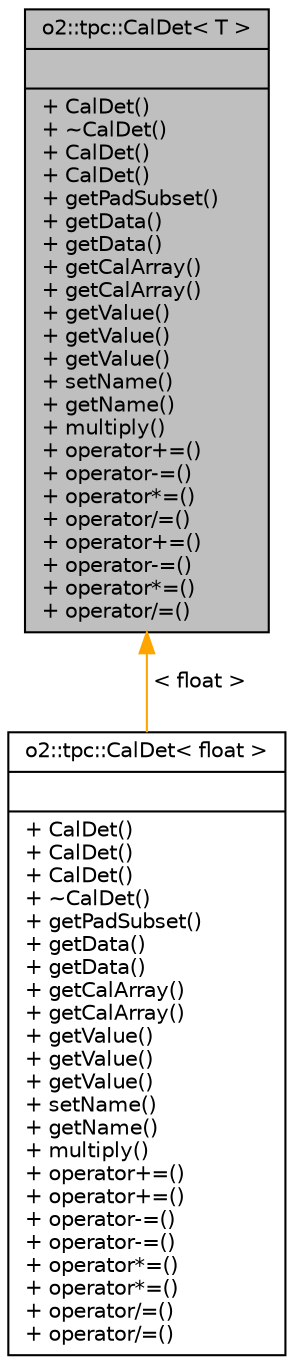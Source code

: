 digraph "o2::tpc::CalDet&lt; T &gt;"
{
 // INTERACTIVE_SVG=YES
  bgcolor="transparent";
  edge [fontname="Helvetica",fontsize="10",labelfontname="Helvetica",labelfontsize="10"];
  node [fontname="Helvetica",fontsize="10",shape=record];
  Node1 [label="{o2::tpc::CalDet\< T \>\n||+ CalDet()\l+ ~CalDet()\l+ CalDet()\l+ CalDet()\l+ getPadSubset()\l+ getData()\l+ getData()\l+ getCalArray()\l+ getCalArray()\l+ getValue()\l+ getValue()\l+ getValue()\l+ setName()\l+ getName()\l+ multiply()\l+ operator+=()\l+ operator-=()\l+ operator*=()\l+ operator/=()\l+ operator+=()\l+ operator-=()\l+ operator*=()\l+ operator/=()\l}",height=0.2,width=0.4,color="black", fillcolor="grey75", style="filled", fontcolor="black"];
  Node1 -> Node2 [dir="back",color="orange",fontsize="10",style="solid",label=" \< float \>" ,fontname="Helvetica"];
  Node2 [label="{o2::tpc::CalDet\< float \>\n||+ CalDet()\l+ CalDet()\l+ CalDet()\l+ ~CalDet()\l+ getPadSubset()\l+ getData()\l+ getData()\l+ getCalArray()\l+ getCalArray()\l+ getValue()\l+ getValue()\l+ getValue()\l+ setName()\l+ getName()\l+ multiply()\l+ operator+=()\l+ operator+=()\l+ operator-=()\l+ operator-=()\l+ operator*=()\l+ operator*=()\l+ operator/=()\l+ operator/=()\l}",height=0.2,width=0.4,color="black",URL="$dd/df9/classo2_1_1tpc_1_1CalDet.html"];
}
